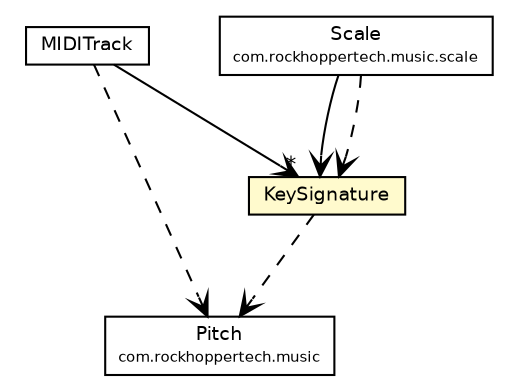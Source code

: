 #!/usr/local/bin/dot
#
# Class diagram 
# Generated by UMLGraph version R5_6-24-gf6e263 (http://www.umlgraph.org/)
#

digraph G {
	edge [fontname="Helvetica",fontsize=10,labelfontname="Helvetica",labelfontsize=10];
	node [fontname="Helvetica",fontsize=10,shape=plaintext];
	nodesep=0.25;
	ranksep=0.5;
	// com.rockhoppertech.music.Pitch
	c4683 [label=<<table title="com.rockhoppertech.music.Pitch" border="0" cellborder="1" cellspacing="0" cellpadding="2" port="p" href="../../Pitch.html">
		<tr><td><table border="0" cellspacing="0" cellpadding="1">
<tr><td align="center" balign="center"> Pitch </td></tr>
<tr><td align="center" balign="center"><font point-size="7.0"> com.rockhoppertech.music </font></td></tr>
		</table></td></tr>
		</table>>, URL="../../Pitch.html", fontname="Helvetica", fontcolor="black", fontsize=9.0];
	// com.rockhoppertech.music.midi.js.MIDITrack
	c4704 [label=<<table title="com.rockhoppertech.music.midi.js.MIDITrack" border="0" cellborder="1" cellspacing="0" cellpadding="2" port="p" href="./MIDITrack.html">
		<tr><td><table border="0" cellspacing="0" cellpadding="1">
<tr><td align="center" balign="center"> MIDITrack </td></tr>
		</table></td></tr>
		</table>>, URL="./MIDITrack.html", fontname="Helvetica", fontcolor="black", fontsize=9.0];
	// com.rockhoppertech.music.midi.js.KeySignature
	c4712 [label=<<table title="com.rockhoppertech.music.midi.js.KeySignature" border="0" cellborder="1" cellspacing="0" cellpadding="2" port="p" bgcolor="lemonChiffon" href="./KeySignature.html">
		<tr><td><table border="0" cellspacing="0" cellpadding="1">
<tr><td align="center" balign="center"> KeySignature </td></tr>
		</table></td></tr>
		</table>>, URL="./KeySignature.html", fontname="Helvetica", fontcolor="black", fontsize=9.0];
	// com.rockhoppertech.music.scale.Scale
	c4759 [label=<<table title="com.rockhoppertech.music.scale.Scale" border="0" cellborder="1" cellspacing="0" cellpadding="2" port="p" href="../../scale/Scale.html">
		<tr><td><table border="0" cellspacing="0" cellpadding="1">
<tr><td align="center" balign="center"> Scale </td></tr>
<tr><td align="center" balign="center"><font point-size="7.0"> com.rockhoppertech.music.scale </font></td></tr>
		</table></td></tr>
		</table>>, URL="../../scale/Scale.html", fontname="Helvetica", fontcolor="black", fontsize=9.0];
	// com.rockhoppertech.music.midi.js.MIDITrack NAVASSOC com.rockhoppertech.music.midi.js.KeySignature
	c4704:p -> c4712:p [taillabel="", label="", headlabel="*", fontname="Helvetica", fontcolor="black", fontsize=10.0, color="black", arrowhead=open];
	// com.rockhoppertech.music.scale.Scale NAVASSOC com.rockhoppertech.music.midi.js.KeySignature
	c4759:p -> c4712:p [taillabel="", label="", headlabel="", fontname="Helvetica", fontcolor="black", fontsize=10.0, color="black", arrowhead=open];
	// com.rockhoppertech.music.midi.js.MIDITrack DEPEND com.rockhoppertech.music.Pitch
	c4704:p -> c4683:p [taillabel="", label="", headlabel="", fontname="Helvetica", fontcolor="black", fontsize=10.0, color="black", arrowhead=open, style=dashed];
	// com.rockhoppertech.music.midi.js.KeySignature DEPEND com.rockhoppertech.music.Pitch
	c4712:p -> c4683:p [taillabel="", label="", headlabel="", fontname="Helvetica", fontcolor="black", fontsize=10.0, color="black", arrowhead=open, style=dashed];
	// com.rockhoppertech.music.scale.Scale DEPEND com.rockhoppertech.music.midi.js.KeySignature
	c4759:p -> c4712:p [taillabel="", label="", headlabel="", fontname="Helvetica", fontcolor="black", fontsize=10.0, color="black", arrowhead=open, style=dashed];
}

